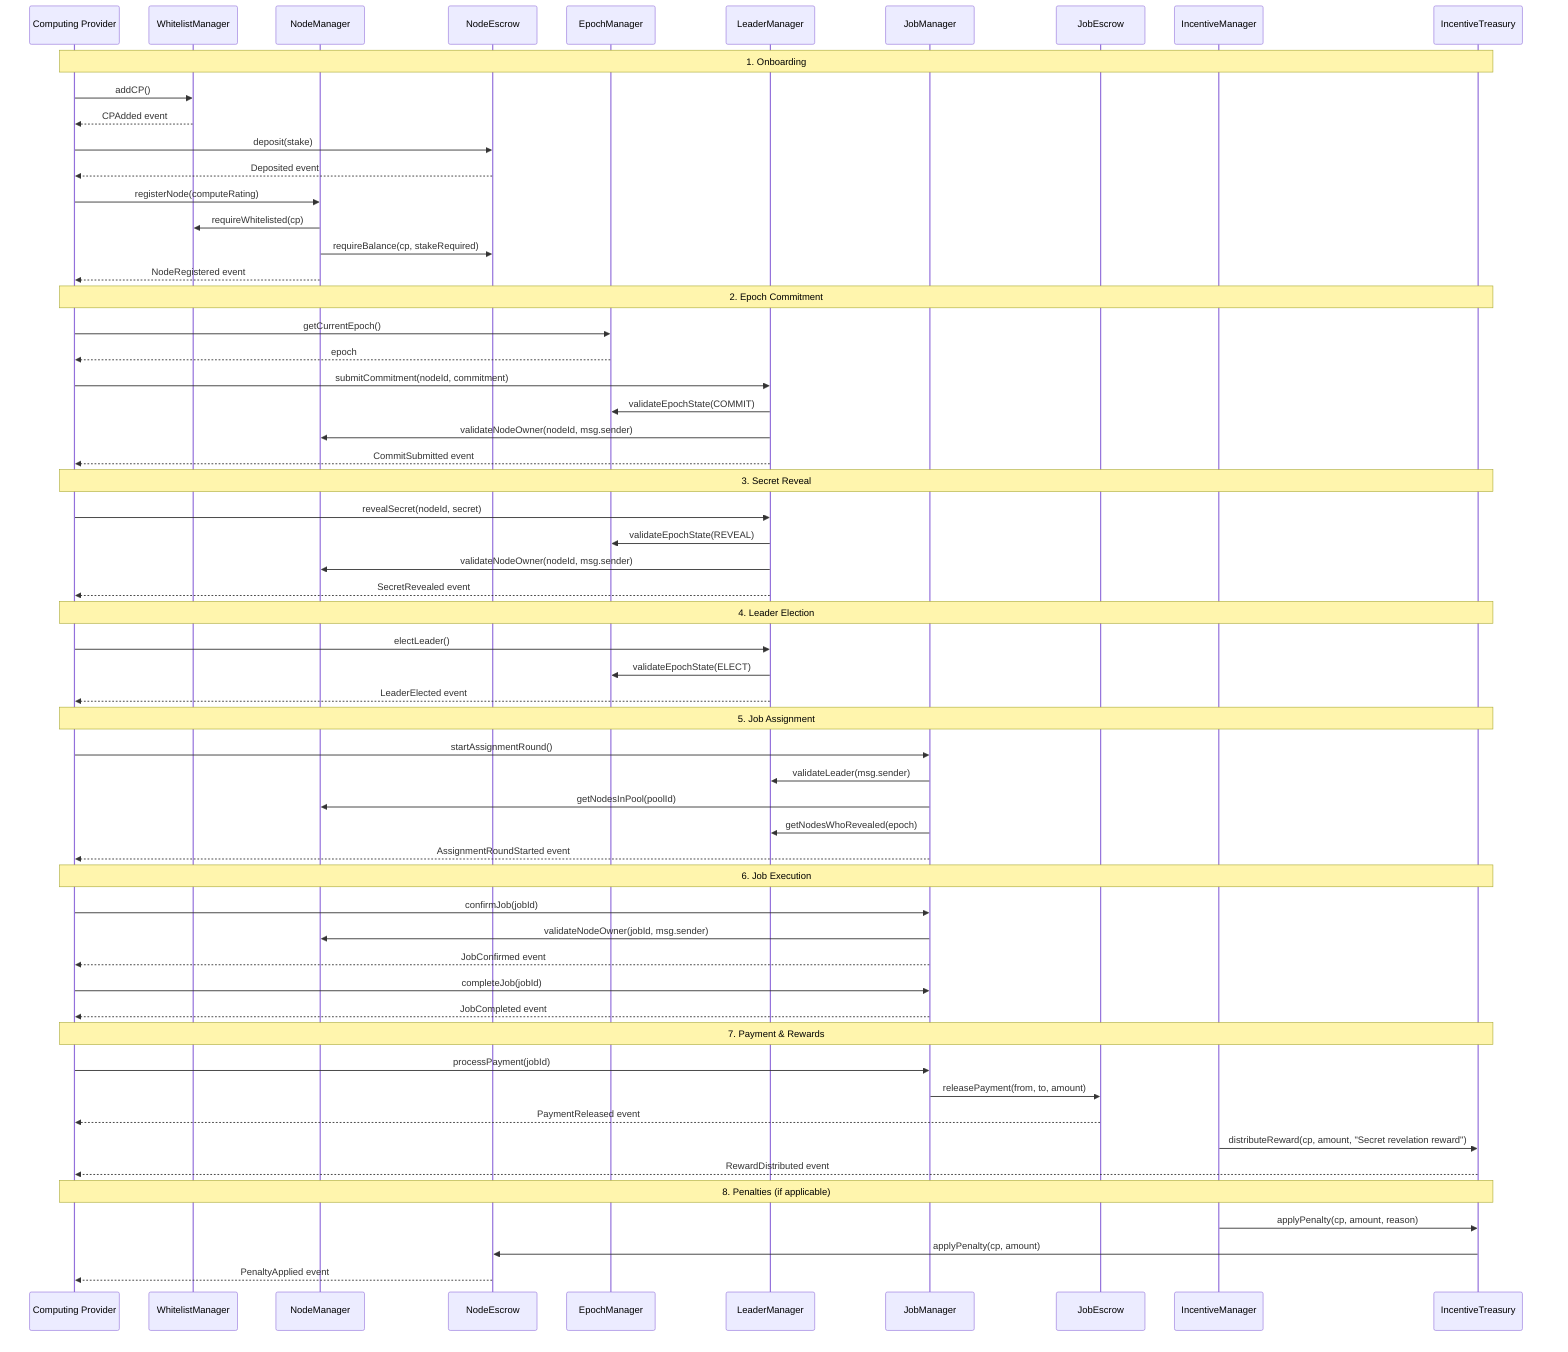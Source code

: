 sequenceDiagram
    participant CP as Computing Provider
    participant WM as WhitelistManager
    participant NM as NodeManager
    participant NE as NodeEscrow
    participant EM as EpochManager
    participant LM as LeaderManager
    participant JM as JobManager
    participant JE as JobEscrow
    participant IM as IncentiveManager
    participant IT as IncentiveTreasury

%% Onboarding Phase
    Note over CP,IT: 1. Onboarding
    CP->>WM: addCP()
    WM-->>CP: CPAdded event
    CP->>NE: deposit(stake)
    NE-->>CP: Deposited event
    CP->>NM: registerNode(computeRating)
    NM->>WM: requireWhitelisted(cp)
    NM->>NE: requireBalance(cp, stakeRequired)
    NM-->>CP: NodeRegistered event

%% Epoch Commitment Phase
    Note over CP,IT: 2. Epoch Commitment
    CP->>EM: getCurrentEpoch()
    EM-->>CP: epoch
    CP->>LM: submitCommitment(nodeId, commitment)
    LM->>EM: validateEpochState(COMMIT)
    LM->>NM: validateNodeOwner(nodeId, msg.sender)
    LM-->>CP: CommitSubmitted event

%% Secret Reveal Phase
    Note over CP,IT: 3. Secret Reveal
    CP->>LM: revealSecret(nodeId, secret)
    LM->>EM: validateEpochState(REVEAL)
    LM->>NM: validateNodeOwner(nodeId, msg.sender)
    LM-->>CP: SecretRevealed event

%% Leader Election Phase
    Note over CP,IT: 4. Leader Election
    CP->>LM: electLeader()
    LM->>EM: validateEpochState(ELECT)
    LM-->>CP: LeaderElected event

%% Job Assignment Phase
    Note over CP,IT: 5. Job Assignment
    CP->>JM: startAssignmentRound()
    JM->>LM: validateLeader(msg.sender)
    JM->>NM: getNodesInPool(poolId)
    JM->>LM: getNodesWhoRevealed(epoch)
    JM-->>CP: AssignmentRoundStarted event

%% Job Execution Phase
    Note over CP,IT: 6. Job Execution
    CP->>JM: confirmJob(jobId)
    JM->>NM: validateNodeOwner(jobId, msg.sender)
    JM-->>CP: JobConfirmed event
    CP->>JM: completeJob(jobId)
    JM-->>CP: JobCompleted event

%% Payment & Rewards Phase
    Note over CP,IT: 7. Payment & Rewards
    CP->>JM: processPayment(jobId)
    JM->>JE: releasePayment(from, to, amount)
    JE-->>CP: PaymentReleased event

    IM->>IT: distributeReward(cp, amount, "Secret revelation reward")
    IT-->>CP: RewardDistributed event

%% Penalties (if applicable)
    Note over CP,IT: 8. Penalties (if applicable)
    IM->>IT: applyPenalty(cp, amount, reason)
    IT->>NE: applyPenalty(cp, amount)
    NE-->>CP: PenaltyApplied event